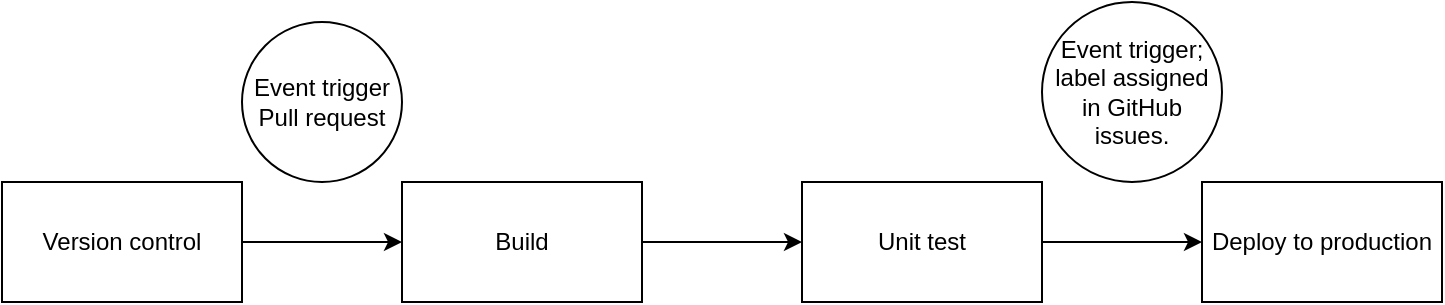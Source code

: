 <mxfile version="14.9.0" type="github">
  <diagram id="1zzp_4ecOigC81_15D7G" name="pipeline design">
    <mxGraphModel dx="1406" dy="702" grid="1" gridSize="10" guides="1" tooltips="1" connect="1" arrows="1" fold="1" page="1" pageScale="1" pageWidth="1169" pageHeight="827" math="0" shadow="0">
      <root>
        <mxCell id="0" />
        <mxCell id="1" parent="0" />
        <mxCell id="TPG2zHO6OmYByfHrLQ7i-3" value="" style="edgeStyle=orthogonalEdgeStyle;rounded=0;orthogonalLoop=1;jettySize=auto;html=1;" parent="1" source="TPG2zHO6OmYByfHrLQ7i-1" target="TPG2zHO6OmYByfHrLQ7i-2" edge="1">
          <mxGeometry relative="1" as="geometry" />
        </mxCell>
        <mxCell id="TPG2zHO6OmYByfHrLQ7i-1" value="Version control" style="rounded=0;whiteSpace=wrap;html=1;" parent="1" vertex="1">
          <mxGeometry x="20" y="320" width="120" height="60" as="geometry" />
        </mxCell>
        <mxCell id="TPG2zHO6OmYByfHrLQ7i-5" value="" style="edgeStyle=orthogonalEdgeStyle;rounded=0;orthogonalLoop=1;jettySize=auto;html=1;" parent="1" source="TPG2zHO6OmYByfHrLQ7i-2" target="TPG2zHO6OmYByfHrLQ7i-4" edge="1">
          <mxGeometry relative="1" as="geometry" />
        </mxCell>
        <mxCell id="TPG2zHO6OmYByfHrLQ7i-2" value="Build" style="rounded=0;whiteSpace=wrap;html=1;" parent="1" vertex="1">
          <mxGeometry x="220" y="320" width="120" height="60" as="geometry" />
        </mxCell>
        <mxCell id="TPG2zHO6OmYByfHrLQ7i-9" value="" style="edgeStyle=orthogonalEdgeStyle;rounded=0;orthogonalLoop=1;jettySize=auto;html=1;" parent="1" source="TPG2zHO6OmYByfHrLQ7i-4" edge="1">
          <mxGeometry relative="1" as="geometry">
            <mxPoint x="620" y="350" as="targetPoint" />
          </mxGeometry>
        </mxCell>
        <mxCell id="TPG2zHO6OmYByfHrLQ7i-4" value="Unit test" style="rounded=0;whiteSpace=wrap;html=1;" parent="1" vertex="1">
          <mxGeometry x="420" y="320" width="120" height="60" as="geometry" />
        </mxCell>
        <mxCell id="TPG2zHO6OmYByfHrLQ7i-12" value="Deploy to production" style="rounded=0;whiteSpace=wrap;html=1;" parent="1" vertex="1">
          <mxGeometry x="620" y="320" width="120" height="60" as="geometry" />
        </mxCell>
        <mxCell id="TPG2zHO6OmYByfHrLQ7i-14" value="Event trigger&lt;br&gt;Pull request" style="ellipse;whiteSpace=wrap;html=1;aspect=fixed;" parent="1" vertex="1">
          <mxGeometry x="140" y="240" width="80" height="80" as="geometry" />
        </mxCell>
        <mxCell id="TPG2zHO6OmYByfHrLQ7i-15" value="Event trigger; label assigned in GitHub issues." style="ellipse;whiteSpace=wrap;html=1;aspect=fixed;" parent="1" vertex="1">
          <mxGeometry x="540" y="230" width="90" height="90" as="geometry" />
        </mxCell>
      </root>
    </mxGraphModel>
  </diagram>
</mxfile>
